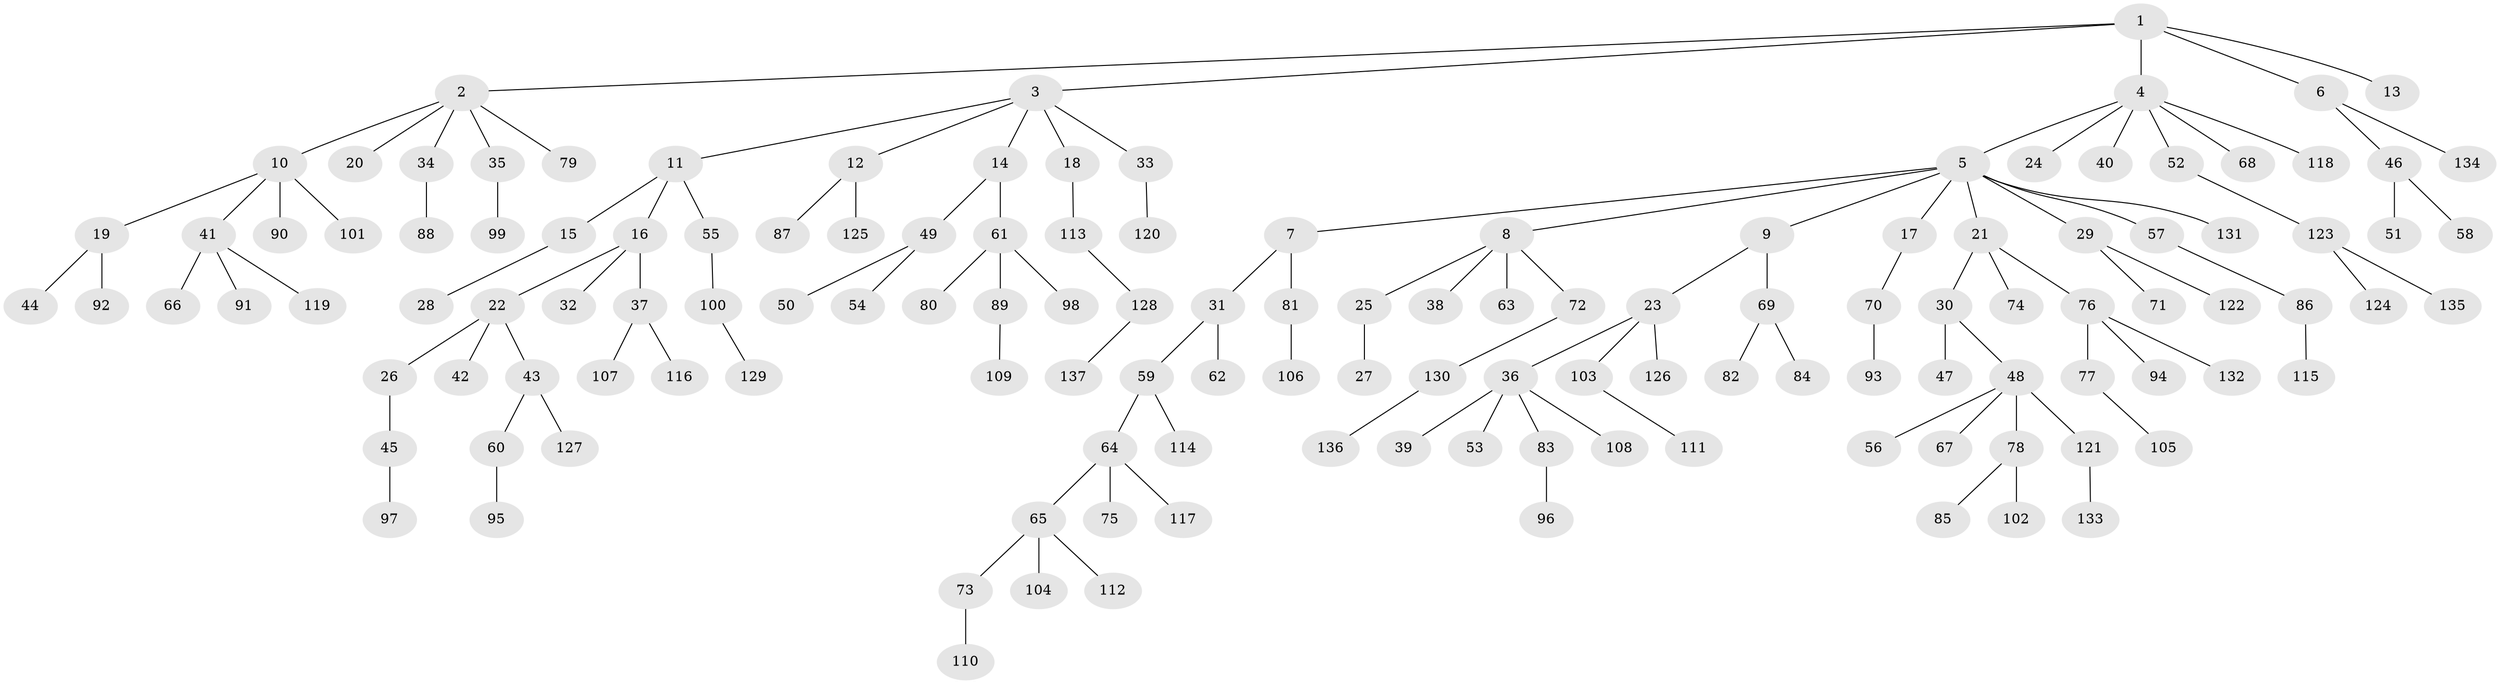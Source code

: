 // Generated by graph-tools (version 1.1) at 2025/11/02/27/25 16:11:25]
// undirected, 137 vertices, 136 edges
graph export_dot {
graph [start="1"]
  node [color=gray90,style=filled];
  1;
  2;
  3;
  4;
  5;
  6;
  7;
  8;
  9;
  10;
  11;
  12;
  13;
  14;
  15;
  16;
  17;
  18;
  19;
  20;
  21;
  22;
  23;
  24;
  25;
  26;
  27;
  28;
  29;
  30;
  31;
  32;
  33;
  34;
  35;
  36;
  37;
  38;
  39;
  40;
  41;
  42;
  43;
  44;
  45;
  46;
  47;
  48;
  49;
  50;
  51;
  52;
  53;
  54;
  55;
  56;
  57;
  58;
  59;
  60;
  61;
  62;
  63;
  64;
  65;
  66;
  67;
  68;
  69;
  70;
  71;
  72;
  73;
  74;
  75;
  76;
  77;
  78;
  79;
  80;
  81;
  82;
  83;
  84;
  85;
  86;
  87;
  88;
  89;
  90;
  91;
  92;
  93;
  94;
  95;
  96;
  97;
  98;
  99;
  100;
  101;
  102;
  103;
  104;
  105;
  106;
  107;
  108;
  109;
  110;
  111;
  112;
  113;
  114;
  115;
  116;
  117;
  118;
  119;
  120;
  121;
  122;
  123;
  124;
  125;
  126;
  127;
  128;
  129;
  130;
  131;
  132;
  133;
  134;
  135;
  136;
  137;
  1 -- 2;
  1 -- 3;
  1 -- 4;
  1 -- 6;
  1 -- 13;
  2 -- 10;
  2 -- 20;
  2 -- 34;
  2 -- 35;
  2 -- 79;
  3 -- 11;
  3 -- 12;
  3 -- 14;
  3 -- 18;
  3 -- 33;
  4 -- 5;
  4 -- 24;
  4 -- 40;
  4 -- 52;
  4 -- 68;
  4 -- 118;
  5 -- 7;
  5 -- 8;
  5 -- 9;
  5 -- 17;
  5 -- 21;
  5 -- 29;
  5 -- 57;
  5 -- 131;
  6 -- 46;
  6 -- 134;
  7 -- 31;
  7 -- 81;
  8 -- 25;
  8 -- 38;
  8 -- 63;
  8 -- 72;
  9 -- 23;
  9 -- 69;
  10 -- 19;
  10 -- 41;
  10 -- 90;
  10 -- 101;
  11 -- 15;
  11 -- 16;
  11 -- 55;
  12 -- 87;
  12 -- 125;
  14 -- 49;
  14 -- 61;
  15 -- 28;
  16 -- 22;
  16 -- 32;
  16 -- 37;
  17 -- 70;
  18 -- 113;
  19 -- 44;
  19 -- 92;
  21 -- 30;
  21 -- 74;
  21 -- 76;
  22 -- 26;
  22 -- 42;
  22 -- 43;
  23 -- 36;
  23 -- 103;
  23 -- 126;
  25 -- 27;
  26 -- 45;
  29 -- 71;
  29 -- 122;
  30 -- 47;
  30 -- 48;
  31 -- 59;
  31 -- 62;
  33 -- 120;
  34 -- 88;
  35 -- 99;
  36 -- 39;
  36 -- 53;
  36 -- 83;
  36 -- 108;
  37 -- 107;
  37 -- 116;
  41 -- 66;
  41 -- 91;
  41 -- 119;
  43 -- 60;
  43 -- 127;
  45 -- 97;
  46 -- 51;
  46 -- 58;
  48 -- 56;
  48 -- 67;
  48 -- 78;
  48 -- 121;
  49 -- 50;
  49 -- 54;
  52 -- 123;
  55 -- 100;
  57 -- 86;
  59 -- 64;
  59 -- 114;
  60 -- 95;
  61 -- 80;
  61 -- 89;
  61 -- 98;
  64 -- 65;
  64 -- 75;
  64 -- 117;
  65 -- 73;
  65 -- 104;
  65 -- 112;
  69 -- 82;
  69 -- 84;
  70 -- 93;
  72 -- 130;
  73 -- 110;
  76 -- 77;
  76 -- 94;
  76 -- 132;
  77 -- 105;
  78 -- 85;
  78 -- 102;
  81 -- 106;
  83 -- 96;
  86 -- 115;
  89 -- 109;
  100 -- 129;
  103 -- 111;
  113 -- 128;
  121 -- 133;
  123 -- 124;
  123 -- 135;
  128 -- 137;
  130 -- 136;
}
